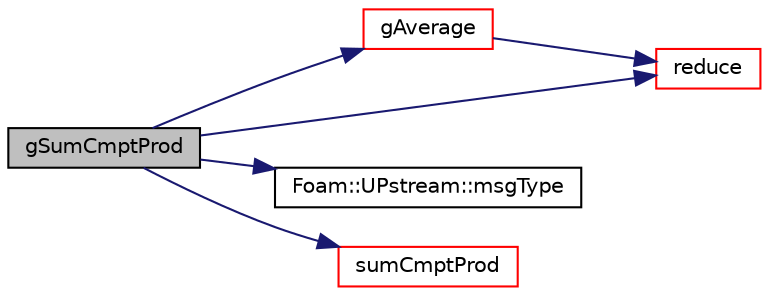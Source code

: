digraph "gSumCmptProd"
{
  bgcolor="transparent";
  edge [fontname="Helvetica",fontsize="10",labelfontname="Helvetica",labelfontsize="10"];
  node [fontname="Helvetica",fontsize="10",shape=record];
  rankdir="LR";
  Node78742 [label="gSumCmptProd",height=0.2,width=0.4,color="black", fillcolor="grey75", style="filled", fontcolor="black"];
  Node78742 -> Node78743 [color="midnightblue",fontsize="10",style="solid",fontname="Helvetica"];
  Node78743 [label="gAverage",height=0.2,width=0.4,color="red",URL="$a21851.html#ab45e56189711a2e5cdd381a0e2b6cc5c"];
  Node78743 -> Node78747 [color="midnightblue",fontsize="10",style="solid",fontname="Helvetica"];
  Node78747 [label="reduce",height=0.2,width=0.4,color="red",URL="$a21851.html#a7ffd6af4acc2eb9ba72ee296b5ecda23"];
  Node78742 -> Node78765 [color="midnightblue",fontsize="10",style="solid",fontname="Helvetica"];
  Node78765 [label="Foam::UPstream::msgType",height=0.2,width=0.4,color="black",URL="$a27377.html#ae5b8fe6652f6320aa6c7f5c44b6f01b7",tooltip="Message tag of standard messages. "];
  Node78742 -> Node78747 [color="midnightblue",fontsize="10",style="solid",fontname="Helvetica"];
  Node78742 -> Node78766 [color="midnightblue",fontsize="10",style="solid",fontname="Helvetica"];
  Node78766 [label="sumCmptProd",height=0.2,width=0.4,color="red",URL="$a21851.html#a5236dd72b5886215f8dfc9622721cf4b"];
}
